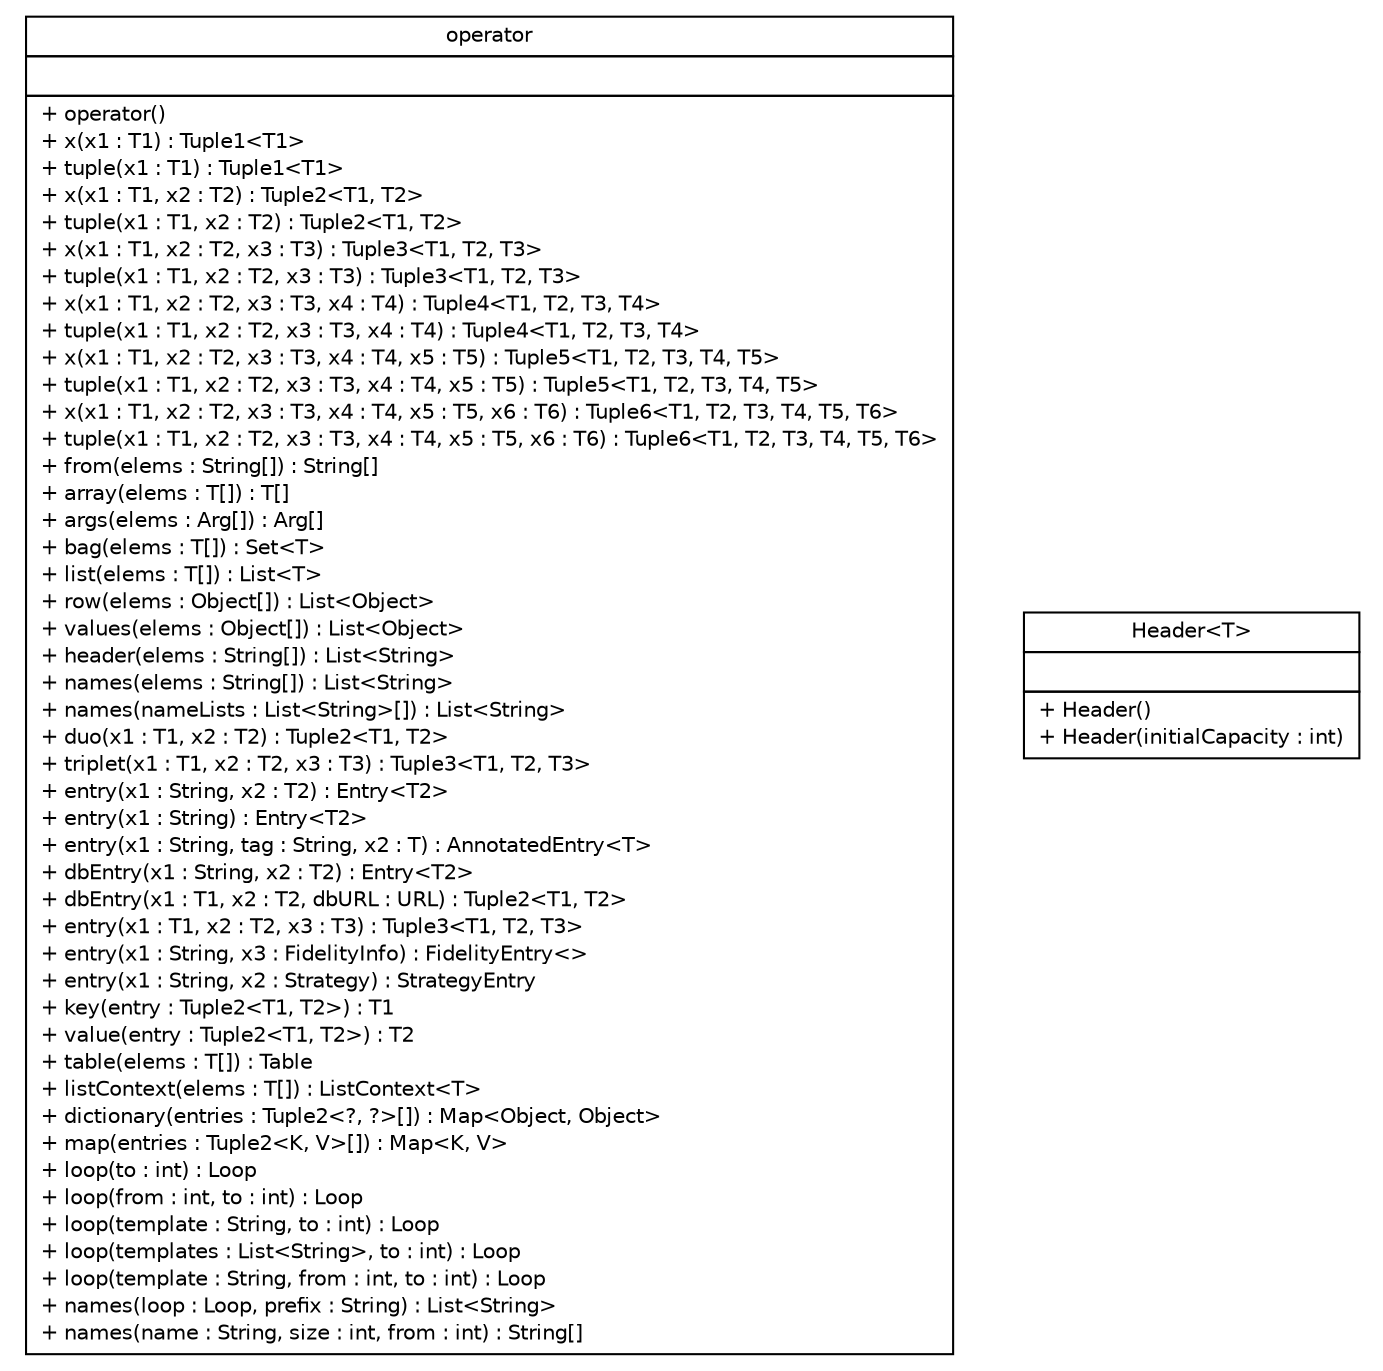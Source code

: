 #!/usr/local/bin/dot
#
# Class diagram 
# Generated by UMLGraph version R5_6 (http://www.umlgraph.org/)
#

digraph G {
	edge [fontname="Helvetica",fontsize=10,labelfontname="Helvetica",labelfontsize=10];
	node [fontname="Helvetica",fontsize=10,shape=plaintext];
	nodesep=0.25;
	ranksep=0.5;
	// sorcer.co.operator
	c62318 [label=<<table title="sorcer.co.operator" border="0" cellborder="1" cellspacing="0" cellpadding="2" port="p" href="./operator.html">
		<tr><td><table border="0" cellspacing="0" cellpadding="1">
<tr><td align="center" balign="center"> operator </td></tr>
		</table></td></tr>
		<tr><td><table border="0" cellspacing="0" cellpadding="1">
<tr><td align="left" balign="left">  </td></tr>
		</table></td></tr>
		<tr><td><table border="0" cellspacing="0" cellpadding="1">
<tr><td align="left" balign="left"> + operator() </td></tr>
<tr><td align="left" balign="left"> + x(x1 : T1) : Tuple1&lt;T1&gt; </td></tr>
<tr><td align="left" balign="left"> + tuple(x1 : T1) : Tuple1&lt;T1&gt; </td></tr>
<tr><td align="left" balign="left"> + x(x1 : T1, x2 : T2) : Tuple2&lt;T1, T2&gt; </td></tr>
<tr><td align="left" balign="left"> + tuple(x1 : T1, x2 : T2) : Tuple2&lt;T1, T2&gt; </td></tr>
<tr><td align="left" balign="left"> + x(x1 : T1, x2 : T2, x3 : T3) : Tuple3&lt;T1, T2, T3&gt; </td></tr>
<tr><td align="left" balign="left"> + tuple(x1 : T1, x2 : T2, x3 : T3) : Tuple3&lt;T1, T2, T3&gt; </td></tr>
<tr><td align="left" balign="left"> + x(x1 : T1, x2 : T2, x3 : T3, x4 : T4) : Tuple4&lt;T1, T2, T3, T4&gt; </td></tr>
<tr><td align="left" balign="left"> + tuple(x1 : T1, x2 : T2, x3 : T3, x4 : T4) : Tuple4&lt;T1, T2, T3, T4&gt; </td></tr>
<tr><td align="left" balign="left"> + x(x1 : T1, x2 : T2, x3 : T3, x4 : T4, x5 : T5) : Tuple5&lt;T1, T2, T3, T4, T5&gt; </td></tr>
<tr><td align="left" balign="left"> + tuple(x1 : T1, x2 : T2, x3 : T3, x4 : T4, x5 : T5) : Tuple5&lt;T1, T2, T3, T4, T5&gt; </td></tr>
<tr><td align="left" balign="left"> + x(x1 : T1, x2 : T2, x3 : T3, x4 : T4, x5 : T5, x6 : T6) : Tuple6&lt;T1, T2, T3, T4, T5, T6&gt; </td></tr>
<tr><td align="left" balign="left"> + tuple(x1 : T1, x2 : T2, x3 : T3, x4 : T4, x5 : T5, x6 : T6) : Tuple6&lt;T1, T2, T3, T4, T5, T6&gt; </td></tr>
<tr><td align="left" balign="left"> + from(elems : String[]) : String[] </td></tr>
<tr><td align="left" balign="left"> + array(elems : T[]) : T[] </td></tr>
<tr><td align="left" balign="left"> + args(elems : Arg[]) : Arg[] </td></tr>
<tr><td align="left" balign="left"> + bag(elems : T[]) : Set&lt;T&gt; </td></tr>
<tr><td align="left" balign="left"> + list(elems : T[]) : List&lt;T&gt; </td></tr>
<tr><td align="left" balign="left"> + row(elems : Object[]) : List&lt;Object&gt; </td></tr>
<tr><td align="left" balign="left"> + values(elems : Object[]) : List&lt;Object&gt; </td></tr>
<tr><td align="left" balign="left"> + header(elems : String[]) : List&lt;String&gt; </td></tr>
<tr><td align="left" balign="left"> + names(elems : String[]) : List&lt;String&gt; </td></tr>
<tr><td align="left" balign="left"> + names(nameLists : List&lt;String&gt;[]) : List&lt;String&gt; </td></tr>
<tr><td align="left" balign="left"> + duo(x1 : T1, x2 : T2) : Tuple2&lt;T1, T2&gt; </td></tr>
<tr><td align="left" balign="left"> + triplet(x1 : T1, x2 : T2, x3 : T3) : Tuple3&lt;T1, T2, T3&gt; </td></tr>
<tr><td align="left" balign="left"> + entry(x1 : String, x2 : T2) : Entry&lt;T2&gt; </td></tr>
<tr><td align="left" balign="left"> + entry(x1 : String) : Entry&lt;T2&gt; </td></tr>
<tr><td align="left" balign="left"> + entry(x1 : String, tag : String, x2 : T) : AnnotatedEntry&lt;T&gt; </td></tr>
<tr><td align="left" balign="left"> + dbEntry(x1 : String, x2 : T2) : Entry&lt;T2&gt; </td></tr>
<tr><td align="left" balign="left"> + dbEntry(x1 : T1, x2 : T2, dbURL : URL) : Tuple2&lt;T1, T2&gt; </td></tr>
<tr><td align="left" balign="left"> + entry(x1 : T1, x2 : T2, x3 : T3) : Tuple3&lt;T1, T2, T3&gt; </td></tr>
<tr><td align="left" balign="left"> + entry(x1 : String, x3 : FidelityInfo) : FidelityEntry&lt;&gt; </td></tr>
<tr><td align="left" balign="left"> + entry(x1 : String, x2 : Strategy) : StrategyEntry </td></tr>
<tr><td align="left" balign="left"> + key(entry : Tuple2&lt;T1, T2&gt;) : T1 </td></tr>
<tr><td align="left" balign="left"> + value(entry : Tuple2&lt;T1, T2&gt;) : T2 </td></tr>
<tr><td align="left" balign="left"> + table(elems : T[]) : Table </td></tr>
<tr><td align="left" balign="left"> + listContext(elems : T[]) : ListContext&lt;T&gt; </td></tr>
<tr><td align="left" balign="left"> + dictionary(entries : Tuple2&lt;?, ?&gt;[]) : Map&lt;Object, Object&gt; </td></tr>
<tr><td align="left" balign="left"> + map(entries : Tuple2&lt;K, V&gt;[]) : Map&lt;K, V&gt; </td></tr>
<tr><td align="left" balign="left"> + loop(to : int) : Loop </td></tr>
<tr><td align="left" balign="left"> + loop(from : int, to : int) : Loop </td></tr>
<tr><td align="left" balign="left"> + loop(template : String, to : int) : Loop </td></tr>
<tr><td align="left" balign="left"> + loop(templates : List&lt;String&gt;, to : int) : Loop </td></tr>
<tr><td align="left" balign="left"> + loop(template : String, from : int, to : int) : Loop </td></tr>
<tr><td align="left" balign="left"> + names(loop : Loop, prefix : String) : List&lt;String&gt; </td></tr>
<tr><td align="left" balign="left"> + names(name : String, size : int, from : int) : String[] </td></tr>
		</table></td></tr>
		</table>>, URL="./operator.html", fontname="Helvetica", fontcolor="black", fontsize=10.0];
	// sorcer.co.operator.Header<T>
	c62319 [label=<<table title="sorcer.co.operator.Header" border="0" cellborder="1" cellspacing="0" cellpadding="2" port="p" href="./operator.Header.html">
		<tr><td><table border="0" cellspacing="0" cellpadding="1">
<tr><td align="center" balign="center"> Header&lt;T&gt; </td></tr>
		</table></td></tr>
		<tr><td><table border="0" cellspacing="0" cellpadding="1">
<tr><td align="left" balign="left">  </td></tr>
		</table></td></tr>
		<tr><td><table border="0" cellspacing="0" cellpadding="1">
<tr><td align="left" balign="left"> + Header() </td></tr>
<tr><td align="left" balign="left"> + Header(initialCapacity : int) </td></tr>
		</table></td></tr>
		</table>>, URL="./operator.Header.html", fontname="Helvetica", fontcolor="black", fontsize=10.0];
}

